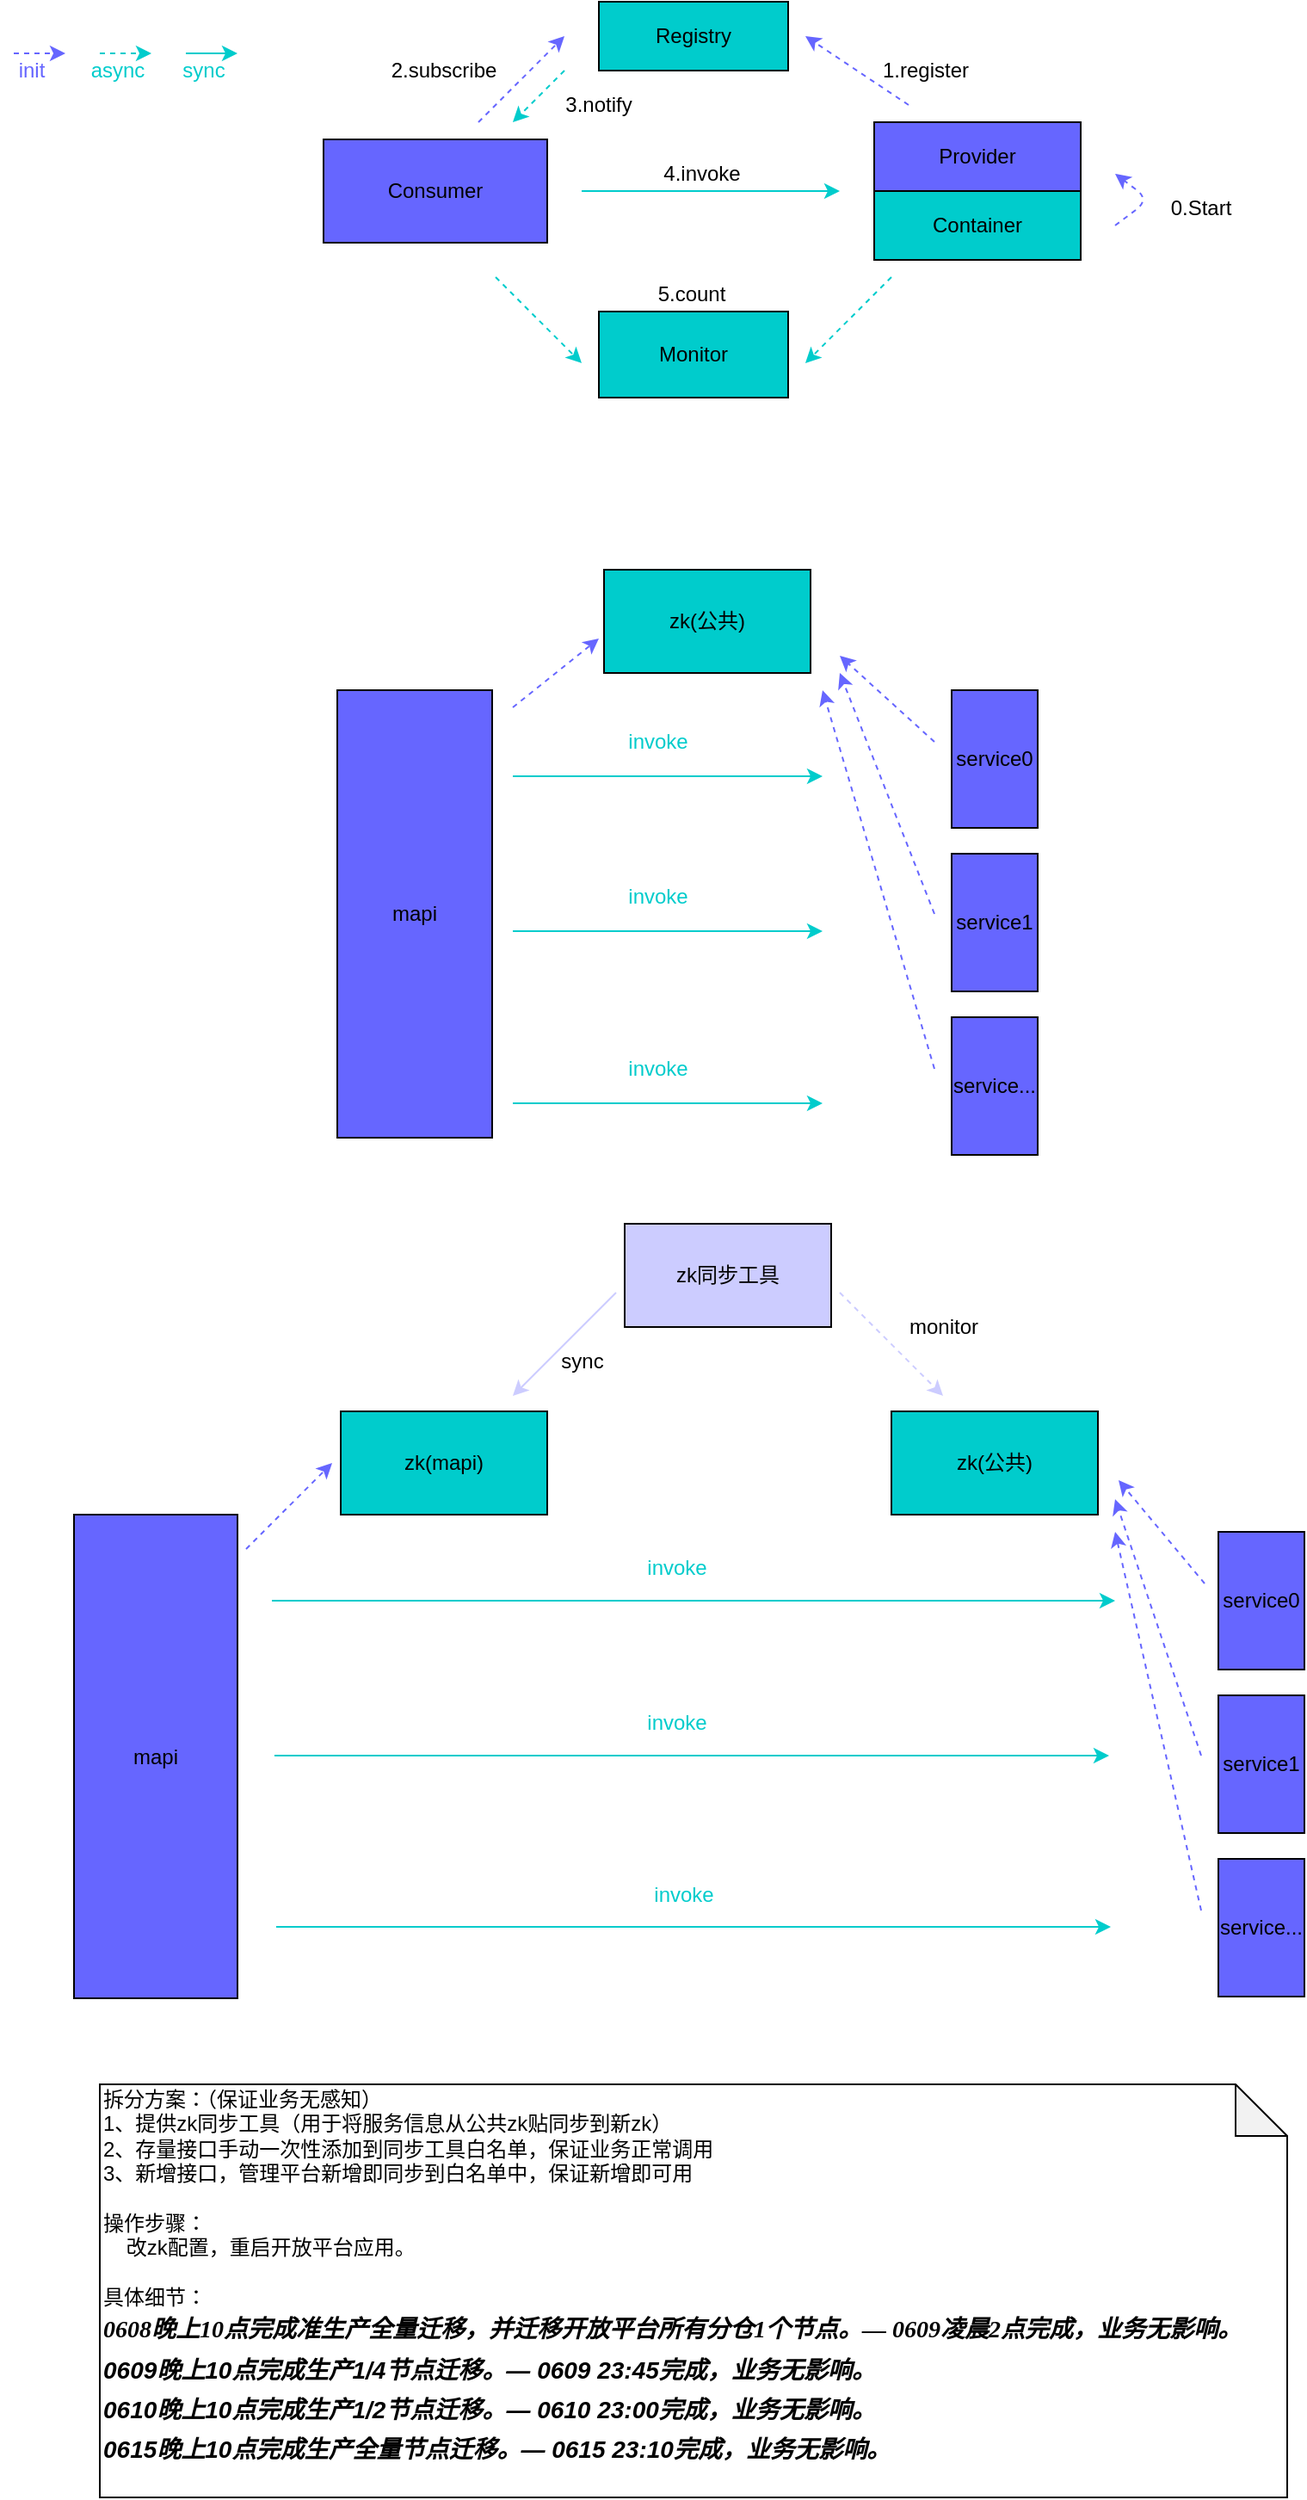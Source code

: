 <mxfile version="14.6.3" type="github">
  <diagram id="a1nuj7lRao3htMlj_kn8" name="Page-1">
    <mxGraphModel dx="942" dy="592" grid="1" gridSize="10" guides="1" tooltips="1" connect="1" arrows="1" fold="1" page="1" pageScale="1" pageWidth="827" pageHeight="1169" math="0" shadow="0">
      <root>
        <mxCell id="0" />
        <mxCell id="1" parent="0" />
        <mxCell id="aKsnHq3jc2LBKRgAsw1n-1" value="Consumer" style="rounded=0;whiteSpace=wrap;html=1;fillColor=#6666FF;" parent="1" vertex="1">
          <mxGeometry x="220" y="90" width="130" height="60" as="geometry" />
        </mxCell>
        <mxCell id="aKsnHq3jc2LBKRgAsw1n-2" value="Provider" style="rounded=0;whiteSpace=wrap;html=1;fillColor=#6666FF;" parent="1" vertex="1">
          <mxGeometry x="540" y="80" width="120" height="40" as="geometry" />
        </mxCell>
        <mxCell id="aKsnHq3jc2LBKRgAsw1n-3" value="Container" style="rounded=0;whiteSpace=wrap;html=1;fillColor=#00CCCC;" parent="1" vertex="1">
          <mxGeometry x="540" y="120" width="120" height="40" as="geometry" />
        </mxCell>
        <mxCell id="aKsnHq3jc2LBKRgAsw1n-4" value="Registry" style="rounded=0;whiteSpace=wrap;html=1;fillColor=#00CCCC;" parent="1" vertex="1">
          <mxGeometry x="380" y="10" width="110" height="40" as="geometry" />
        </mxCell>
        <mxCell id="aKsnHq3jc2LBKRgAsw1n-5" value="" style="endArrow=classic;html=1;dashed=1;strokeColor=#6666FF;" parent="1" edge="1">
          <mxGeometry width="50" height="50" relative="1" as="geometry">
            <mxPoint x="310" y="80" as="sourcePoint" />
            <mxPoint x="360" y="30" as="targetPoint" />
          </mxGeometry>
        </mxCell>
        <mxCell id="aKsnHq3jc2LBKRgAsw1n-7" value="" style="endArrow=classic;html=1;dashed=1;strokeColor=#00CCCC;" parent="1" edge="1">
          <mxGeometry width="50" height="50" relative="1" as="geometry">
            <mxPoint x="360" y="50" as="sourcePoint" />
            <mxPoint x="330" y="80" as="targetPoint" />
          </mxGeometry>
        </mxCell>
        <mxCell id="aKsnHq3jc2LBKRgAsw1n-8" value="" style="endArrow=classic;html=1;dashed=1;strokeColor=#6666FF;" parent="1" edge="1">
          <mxGeometry width="50" height="50" relative="1" as="geometry">
            <mxPoint x="560" y="70" as="sourcePoint" />
            <mxPoint x="500" y="30" as="targetPoint" />
          </mxGeometry>
        </mxCell>
        <mxCell id="aKsnHq3jc2LBKRgAsw1n-9" value="" style="endArrow=classic;html=1;strokeColor=#00CCCC;" parent="1" edge="1">
          <mxGeometry width="50" height="50" relative="1" as="geometry">
            <mxPoint x="370" y="120" as="sourcePoint" />
            <mxPoint x="520" y="120" as="targetPoint" />
          </mxGeometry>
        </mxCell>
        <mxCell id="aKsnHq3jc2LBKRgAsw1n-10" value="Monitor" style="rounded=0;whiteSpace=wrap;html=1;fillColor=#00CCCC;" parent="1" vertex="1">
          <mxGeometry x="380" y="190" width="110" height="50" as="geometry" />
        </mxCell>
        <mxCell id="aKsnHq3jc2LBKRgAsw1n-11" value="" style="endArrow=classic;html=1;dashed=1;strokeColor=#00CCCC;" parent="1" edge="1">
          <mxGeometry width="50" height="50" relative="1" as="geometry">
            <mxPoint x="550" y="170" as="sourcePoint" />
            <mxPoint x="500" y="220" as="targetPoint" />
          </mxGeometry>
        </mxCell>
        <mxCell id="aKsnHq3jc2LBKRgAsw1n-12" value="" style="endArrow=classic;html=1;dashed=1;strokeColor=#00CCCC;" parent="1" edge="1">
          <mxGeometry width="50" height="50" relative="1" as="geometry">
            <mxPoint x="320" y="170" as="sourcePoint" />
            <mxPoint x="370" y="220" as="targetPoint" />
          </mxGeometry>
        </mxCell>
        <mxCell id="aKsnHq3jc2LBKRgAsw1n-13" value="" style="endArrow=classic;html=1;dashed=1;strokeColor=#6666FF;" parent="1" edge="1">
          <mxGeometry width="50" height="50" relative="1" as="geometry">
            <mxPoint x="680" y="140" as="sourcePoint" />
            <mxPoint x="680" y="110" as="targetPoint" />
            <Array as="points">
              <mxPoint x="700" y="125" />
            </Array>
          </mxGeometry>
        </mxCell>
        <mxCell id="aKsnHq3jc2LBKRgAsw1n-25" value="0.Start" style="text;html=1;strokeColor=none;fillColor=none;align=center;verticalAlign=middle;whiteSpace=wrap;rounded=0;" parent="1" vertex="1">
          <mxGeometry x="710" y="120" width="40" height="20" as="geometry" />
        </mxCell>
        <mxCell id="aKsnHq3jc2LBKRgAsw1n-26" value="1.register" style="text;html=1;strokeColor=none;fillColor=none;align=center;verticalAlign=middle;whiteSpace=wrap;rounded=0;" parent="1" vertex="1">
          <mxGeometry x="550" y="40" width="40" height="20" as="geometry" />
        </mxCell>
        <mxCell id="aKsnHq3jc2LBKRgAsw1n-28" value="2.subscribe" style="text;html=1;strokeColor=none;fillColor=none;align=center;verticalAlign=middle;whiteSpace=wrap;rounded=0;" parent="1" vertex="1">
          <mxGeometry x="270" y="40" width="40" height="20" as="geometry" />
        </mxCell>
        <mxCell id="aKsnHq3jc2LBKRgAsw1n-29" value="3.notify" style="text;html=1;strokeColor=none;fillColor=none;align=center;verticalAlign=middle;whiteSpace=wrap;rounded=0;" parent="1" vertex="1">
          <mxGeometry x="360" y="60" width="40" height="20" as="geometry" />
        </mxCell>
        <mxCell id="aKsnHq3jc2LBKRgAsw1n-30" value="4.invoke" style="text;html=1;strokeColor=none;fillColor=none;align=center;verticalAlign=middle;whiteSpace=wrap;rounded=0;" parent="1" vertex="1">
          <mxGeometry x="420" y="100" width="40" height="20" as="geometry" />
        </mxCell>
        <mxCell id="aKsnHq3jc2LBKRgAsw1n-32" value="5.count" style="text;html=1;strokeColor=none;fillColor=none;align=center;verticalAlign=middle;whiteSpace=wrap;rounded=0;" parent="1" vertex="1">
          <mxGeometry x="414" y="170" width="40" height="20" as="geometry" />
        </mxCell>
        <mxCell id="aKsnHq3jc2LBKRgAsw1n-47" value="" style="endArrow=classic;html=1;dashed=1;strokeColor=#6666FF;" parent="1" edge="1">
          <mxGeometry width="50" height="50" relative="1" as="geometry">
            <mxPoint x="40" y="40" as="sourcePoint" />
            <mxPoint x="70" y="40" as="targetPoint" />
          </mxGeometry>
        </mxCell>
        <mxCell id="aKsnHq3jc2LBKRgAsw1n-48" value="" style="endArrow=classic;html=1;dashed=1;strokeColor=#00CCCC;" parent="1" edge="1">
          <mxGeometry width="50" height="50" relative="1" as="geometry">
            <mxPoint x="90" y="40" as="sourcePoint" />
            <mxPoint x="120" y="40" as="targetPoint" />
          </mxGeometry>
        </mxCell>
        <mxCell id="aKsnHq3jc2LBKRgAsw1n-49" value="" style="endArrow=classic;html=1;strokeColor=#00CCCC;" parent="1" edge="1">
          <mxGeometry width="50" height="50" relative="1" as="geometry">
            <mxPoint x="140" y="40" as="sourcePoint" />
            <mxPoint x="170" y="40" as="targetPoint" />
          </mxGeometry>
        </mxCell>
        <mxCell id="aKsnHq3jc2LBKRgAsw1n-50" value="&lt;font color=&quot;#6666ff&quot;&gt;init&lt;/font&gt;" style="text;html=1;align=center;verticalAlign=middle;resizable=0;points=[];autosize=1;strokeColor=none;" parent="1" vertex="1">
          <mxGeometry x="35" y="40" width="30" height="20" as="geometry" />
        </mxCell>
        <mxCell id="aKsnHq3jc2LBKRgAsw1n-51" value="&lt;font color=&quot;#00cccc&quot;&gt;async&lt;/font&gt;" style="text;html=1;align=center;verticalAlign=middle;resizable=0;points=[];autosize=1;strokeColor=none;" parent="1" vertex="1">
          <mxGeometry x="75" y="40" width="50" height="20" as="geometry" />
        </mxCell>
        <mxCell id="aKsnHq3jc2LBKRgAsw1n-52" value="&lt;font color=&quot;#00cccc&quot;&gt;sync&lt;/font&gt;" style="text;html=1;align=center;verticalAlign=middle;resizable=0;points=[];autosize=1;strokeColor=none;" parent="1" vertex="1">
          <mxGeometry x="130" y="40" width="40" height="20" as="geometry" />
        </mxCell>
        <mxCell id="aKsnHq3jc2LBKRgAsw1n-55" value="mapi" style="whiteSpace=wrap;html=1;fillColor=#6666FF;" parent="1" vertex="1">
          <mxGeometry x="228" y="410" width="90" height="260" as="geometry" />
        </mxCell>
        <mxCell id="aKsnHq3jc2LBKRgAsw1n-56" value="service0" style="whiteSpace=wrap;html=1;fillColor=#6666FF;" parent="1" vertex="1">
          <mxGeometry x="585" y="410" width="50" height="80" as="geometry" />
        </mxCell>
        <mxCell id="aKsnHq3jc2LBKRgAsw1n-57" value="service1" style="whiteSpace=wrap;html=1;fillColor=#6666FF;" parent="1" vertex="1">
          <mxGeometry x="585" y="505" width="50" height="80" as="geometry" />
        </mxCell>
        <mxCell id="aKsnHq3jc2LBKRgAsw1n-58" value="service..." style="whiteSpace=wrap;html=1;fillColor=#6666FF;" parent="1" vertex="1">
          <mxGeometry x="585" y="600" width="50" height="80" as="geometry" />
        </mxCell>
        <mxCell id="aKsnHq3jc2LBKRgAsw1n-62" value="zk(公共)" style="whiteSpace=wrap;html=1;fillColor=#00CCCC;" parent="1" vertex="1">
          <mxGeometry x="383" y="340" width="120" height="60" as="geometry" />
        </mxCell>
        <mxCell id="aKsnHq3jc2LBKRgAsw1n-64" value="" style="endArrow=classic;html=1;strokeColor=#6666FF;dashed=1;" parent="1" edge="1">
          <mxGeometry width="50" height="50" relative="1" as="geometry">
            <mxPoint x="575" y="440" as="sourcePoint" />
            <mxPoint x="520" y="390" as="targetPoint" />
          </mxGeometry>
        </mxCell>
        <mxCell id="aKsnHq3jc2LBKRgAsw1n-67" value="" style="endArrow=classic;html=1;dashed=1;strokeColor=#6666FF;" parent="1" edge="1">
          <mxGeometry width="50" height="50" relative="1" as="geometry">
            <mxPoint x="330" y="420" as="sourcePoint" />
            <mxPoint x="380" y="380" as="targetPoint" />
          </mxGeometry>
        </mxCell>
        <mxCell id="aKsnHq3jc2LBKRgAsw1n-68" value="" style="endArrow=classic;html=1;strokeColor=#00CCCC;" parent="1" edge="1">
          <mxGeometry width="50" height="50" relative="1" as="geometry">
            <mxPoint x="330" y="460" as="sourcePoint" />
            <mxPoint x="510" y="460" as="targetPoint" />
          </mxGeometry>
        </mxCell>
        <mxCell id="aKsnHq3jc2LBKRgAsw1n-69" value="" style="endArrow=classic;html=1;strokeColor=#00CCCC;" parent="1" edge="1">
          <mxGeometry width="50" height="50" relative="1" as="geometry">
            <mxPoint x="330" y="550" as="sourcePoint" />
            <mxPoint x="510" y="550" as="targetPoint" />
          </mxGeometry>
        </mxCell>
        <mxCell id="aKsnHq3jc2LBKRgAsw1n-70" value="" style="endArrow=classic;html=1;strokeColor=#00CCCC;" parent="1" edge="1">
          <mxGeometry width="50" height="50" relative="1" as="geometry">
            <mxPoint x="330" y="650" as="sourcePoint" />
            <mxPoint x="510" y="650" as="targetPoint" />
          </mxGeometry>
        </mxCell>
        <mxCell id="aKsnHq3jc2LBKRgAsw1n-71" value="" style="endArrow=classic;html=1;strokeColor=#6666FF;dashed=1;" parent="1" edge="1">
          <mxGeometry width="50" height="50" relative="1" as="geometry">
            <mxPoint x="575" y="540" as="sourcePoint" />
            <mxPoint x="520" y="400" as="targetPoint" />
          </mxGeometry>
        </mxCell>
        <mxCell id="aKsnHq3jc2LBKRgAsw1n-72" value="" style="endArrow=classic;html=1;strokeColor=#6666FF;dashed=1;" parent="1" edge="1">
          <mxGeometry width="50" height="50" relative="1" as="geometry">
            <mxPoint x="575" y="630" as="sourcePoint" />
            <mxPoint x="510" y="410" as="targetPoint" />
          </mxGeometry>
        </mxCell>
        <mxCell id="aKsnHq3jc2LBKRgAsw1n-73" value="mapi" style="whiteSpace=wrap;html=1;fillColor=#6666FF;" parent="1" vertex="1">
          <mxGeometry x="75" y="889" width="95" height="281" as="geometry" />
        </mxCell>
        <mxCell id="aKsnHq3jc2LBKRgAsw1n-74" value="service0" style="whiteSpace=wrap;html=1;fillColor=#6666FF;" parent="1" vertex="1">
          <mxGeometry x="740" y="899" width="50" height="80" as="geometry" />
        </mxCell>
        <mxCell id="aKsnHq3jc2LBKRgAsw1n-75" value="service1" style="whiteSpace=wrap;html=1;fillColor=#6666FF;" parent="1" vertex="1">
          <mxGeometry x="740" y="994" width="50" height="80" as="geometry" />
        </mxCell>
        <mxCell id="aKsnHq3jc2LBKRgAsw1n-76" value="service..." style="whiteSpace=wrap;html=1;fillColor=#6666FF;" parent="1" vertex="1">
          <mxGeometry x="740" y="1089" width="50" height="80" as="geometry" />
        </mxCell>
        <mxCell id="aKsnHq3jc2LBKRgAsw1n-77" value="zk(公共)" style="whiteSpace=wrap;html=1;fillColor=#00CCCC;" parent="1" vertex="1">
          <mxGeometry x="550" y="829" width="120" height="60" as="geometry" />
        </mxCell>
        <mxCell id="aKsnHq3jc2LBKRgAsw1n-78" value="" style="endArrow=classic;html=1;strokeColor=#6666FF;dashed=1;" parent="1" edge="1">
          <mxGeometry width="50" height="50" relative="1" as="geometry">
            <mxPoint x="732" y="929" as="sourcePoint" />
            <mxPoint x="682" y="869" as="targetPoint" />
          </mxGeometry>
        </mxCell>
        <mxCell id="aKsnHq3jc2LBKRgAsw1n-79" value="" style="endArrow=classic;html=1;dashed=1;strokeColor=#6666FF;" parent="1" edge="1">
          <mxGeometry width="50" height="50" relative="1" as="geometry">
            <mxPoint x="175" y="909" as="sourcePoint" />
            <mxPoint x="225" y="859" as="targetPoint" />
          </mxGeometry>
        </mxCell>
        <mxCell id="aKsnHq3jc2LBKRgAsw1n-80" value="" style="endArrow=classic;html=1;strokeColor=#00CCCC;" parent="1" edge="1">
          <mxGeometry width="50" height="50" relative="1" as="geometry">
            <mxPoint x="190" y="939" as="sourcePoint" />
            <mxPoint x="680" y="939" as="targetPoint" />
          </mxGeometry>
        </mxCell>
        <mxCell id="aKsnHq3jc2LBKRgAsw1n-81" value="" style="endArrow=classic;html=1;strokeColor=#00CCCC;" parent="1" edge="1">
          <mxGeometry width="50" height="50" relative="1" as="geometry">
            <mxPoint x="191.5" y="1029" as="sourcePoint" />
            <mxPoint x="676.5" y="1029" as="targetPoint" />
          </mxGeometry>
        </mxCell>
        <mxCell id="aKsnHq3jc2LBKRgAsw1n-82" value="" style="endArrow=classic;html=1;strokeColor=#00CCCC;" parent="1" edge="1">
          <mxGeometry width="50" height="50" relative="1" as="geometry">
            <mxPoint x="192.5" y="1128.5" as="sourcePoint" />
            <mxPoint x="677.5" y="1128.5" as="targetPoint" />
          </mxGeometry>
        </mxCell>
        <mxCell id="aKsnHq3jc2LBKRgAsw1n-83" value="" style="endArrow=classic;html=1;strokeColor=#6666FF;dashed=1;" parent="1" edge="1">
          <mxGeometry width="50" height="50" relative="1" as="geometry">
            <mxPoint x="730" y="1029" as="sourcePoint" />
            <mxPoint x="680" y="880" as="targetPoint" />
          </mxGeometry>
        </mxCell>
        <mxCell id="aKsnHq3jc2LBKRgAsw1n-84" value="" style="endArrow=classic;html=1;strokeColor=#6666FF;dashed=1;" parent="1" edge="1">
          <mxGeometry width="50" height="50" relative="1" as="geometry">
            <mxPoint x="730" y="1119" as="sourcePoint" />
            <mxPoint x="680" y="899" as="targetPoint" />
          </mxGeometry>
        </mxCell>
        <mxCell id="aKsnHq3jc2LBKRgAsw1n-85" value="zk(mapi)" style="whiteSpace=wrap;html=1;fillColor=#00CCCC;" parent="1" vertex="1">
          <mxGeometry x="230" y="829" width="120" height="60" as="geometry" />
        </mxCell>
        <mxCell id="aKsnHq3jc2LBKRgAsw1n-86" value="zk同步工具" style="whiteSpace=wrap;html=1;fillColor=#CCCCFF;" parent="1" vertex="1">
          <mxGeometry x="395" y="720" width="120" height="60" as="geometry" />
        </mxCell>
        <mxCell id="aKsnHq3jc2LBKRgAsw1n-87" value="" style="endArrow=classic;html=1;dashed=1;strokeColor=#CCCCFF;" parent="1" edge="1">
          <mxGeometry width="50" height="50" relative="1" as="geometry">
            <mxPoint x="520" y="760" as="sourcePoint" />
            <mxPoint x="580" y="820" as="targetPoint" />
          </mxGeometry>
        </mxCell>
        <mxCell id="aKsnHq3jc2LBKRgAsw1n-88" value="monitor" style="text;html=1;align=center;verticalAlign=middle;resizable=0;points=[];autosize=1;strokeColor=none;" parent="1" vertex="1">
          <mxGeometry x="550" y="770" width="60" height="20" as="geometry" />
        </mxCell>
        <mxCell id="aKsnHq3jc2LBKRgAsw1n-89" value="" style="endArrow=classic;html=1;strokeColor=#CCCCFF;" parent="1" edge="1">
          <mxGeometry width="50" height="50" relative="1" as="geometry">
            <mxPoint x="390" y="760" as="sourcePoint" />
            <mxPoint x="330" y="820" as="targetPoint" />
          </mxGeometry>
        </mxCell>
        <mxCell id="aKsnHq3jc2LBKRgAsw1n-90" value="sync" style="text;html=1;align=center;verticalAlign=middle;resizable=0;points=[];autosize=1;strokeColor=none;" parent="1" vertex="1">
          <mxGeometry x="350" y="790" width="40" height="20" as="geometry" />
        </mxCell>
        <mxCell id="aKsnHq3jc2LBKRgAsw1n-91" value="&lt;font color=&quot;#00cccc&quot;&gt;invoke&lt;/font&gt;" style="text;html=1;align=center;verticalAlign=middle;resizable=0;points=[];autosize=1;strokeColor=none;" parent="1" vertex="1">
          <mxGeometry x="400" y="910" width="50" height="20" as="geometry" />
        </mxCell>
        <mxCell id="aKsnHq3jc2LBKRgAsw1n-92" value="&lt;font color=&quot;#00cccc&quot;&gt;invoke&lt;/font&gt;" style="text;html=1;align=center;verticalAlign=middle;resizable=0;points=[];autosize=1;strokeColor=none;" parent="1" vertex="1">
          <mxGeometry x="400" y="1000" width="50" height="20" as="geometry" />
        </mxCell>
        <mxCell id="aKsnHq3jc2LBKRgAsw1n-93" value="&lt;font color=&quot;#00cccc&quot;&gt;invoke&lt;/font&gt;" style="text;html=1;align=center;verticalAlign=middle;resizable=0;points=[];autosize=1;strokeColor=none;" parent="1" vertex="1">
          <mxGeometry x="404" y="1100" width="50" height="20" as="geometry" />
        </mxCell>
        <mxCell id="aKsnHq3jc2LBKRgAsw1n-94" value="&lt;span style=&quot;color: rgb(0 , 204 , 204)&quot;&gt;invoke&lt;/span&gt;" style="text;html=1;align=center;verticalAlign=middle;resizable=0;points=[];autosize=1;strokeColor=none;" parent="1" vertex="1">
          <mxGeometry x="389" y="430" width="50" height="20" as="geometry" />
        </mxCell>
        <mxCell id="aKsnHq3jc2LBKRgAsw1n-95" value="&lt;span style=&quot;color: rgb(0 , 204 , 204)&quot;&gt;invoke&lt;/span&gt;" style="text;html=1;align=center;verticalAlign=middle;resizable=0;points=[];autosize=1;strokeColor=none;" parent="1" vertex="1">
          <mxGeometry x="389" y="520" width="50" height="20" as="geometry" />
        </mxCell>
        <mxCell id="aKsnHq3jc2LBKRgAsw1n-96" value="&lt;span style=&quot;color: rgb(0 , 204 , 204)&quot;&gt;invoke&lt;/span&gt;" style="text;html=1;align=center;verticalAlign=middle;resizable=0;points=[];autosize=1;strokeColor=none;" parent="1" vertex="1">
          <mxGeometry x="389" y="620" width="50" height="20" as="geometry" />
        </mxCell>
        <mxCell id="vtxpiJpj3A3LNGBXoimZ-2" value="拆分方案：（保证业务无感知）&lt;br&gt;1、提供zk同步工具（用于将服务信息从公共zk贴同步到新zk）&lt;br&gt;2、存量接口手动一次性添加到同步工具白名单，保证业务正常调用&lt;br&gt;&lt;div&gt;&lt;span&gt;3、新增接口，管理平台新增即同步到白名单中，保证新增即可用&lt;/span&gt;&lt;/div&gt;&lt;div&gt;&lt;span&gt;&lt;br&gt;&lt;/span&gt;&lt;/div&gt;&lt;div&gt;&lt;span&gt;操作步骤：&lt;/span&gt;&lt;/div&gt;&lt;div&gt;&lt;span&gt;&amp;nbsp; &amp;nbsp; 改zk配置，重启开放平台应用。&lt;/span&gt;&lt;/div&gt;&lt;div&gt;&lt;span&gt;&lt;br&gt;&lt;/span&gt;&lt;/div&gt;&lt;div&gt;具体细节：&lt;/div&gt;&lt;div&gt;&lt;div style=&quot;font-family: &amp;#34;microsoft yahei ui&amp;#34; ; font-size: 14px ; line-height: 21px ; background-color: rgb(255 , 255 , 255)&quot;&gt;&lt;div style=&quot;font-family: &amp;#34;helvetica&amp;#34; , &amp;#34;helvetica&amp;#34; , , ; line-height: 22.4px&quot;&gt;&lt;em&gt;&lt;strong&gt;0608晚上10点完成准生产全量迁移，并迁移开放平台所有分仓1个节点。— 0609凌晨2点完成，&lt;/strong&gt;&lt;/em&gt;&lt;em&gt;&lt;strong&gt;&lt;font face=&quot;Helvetica, Helvetica, 微软雅黑, 宋体&quot;&gt;业务无影响&lt;/font&gt;&lt;/strong&gt;&lt;/em&gt;&lt;em&gt;&lt;strong&gt;。&lt;/strong&gt;&lt;/em&gt;&lt;/div&gt;&lt;div style=&quot;line-height: 22.4px&quot;&gt;&lt;em&gt;&lt;strong&gt;&lt;font face=&quot;Helvetica, Helvetica, 微软雅黑, 宋体&quot;&gt;0609晚上10点完成生产1/4节点迁移。— 0609 23:45完成，业务无影响。&lt;/font&gt;&lt;/strong&gt;&lt;/em&gt;&lt;/div&gt;&lt;div style=&quot;line-height: 22.4px&quot;&gt;&lt;font face=&quot;Helvetica, Helvetica, 微软雅黑, 宋体&quot;&gt;&lt;b&gt;&lt;i&gt;0610晚上10点完成生产1/2节点迁移。&lt;/i&gt;&lt;/b&gt;&lt;/font&gt;&lt;em style=&quot;font-size: 10.5pt ; line-height: 22.4px ; background-color: transparent&quot;&gt;&lt;strong&gt;&lt;font face=&quot;Helvetica, Helvetica, 微软雅黑, 宋体&quot;&gt;— 0610 23:00完成，&lt;/font&gt;&lt;/strong&gt;&lt;em&gt;&lt;strong&gt;&lt;font face=&quot;Helvetica, Helvetica, 微软雅黑, 宋体&quot;&gt;业务无影响&lt;/font&gt;&lt;/strong&gt;&lt;/em&gt;&lt;strong&gt;&lt;font face=&quot;Helvetica, Helvetica, 微软雅黑, 宋体&quot;&gt;。&lt;/font&gt;&lt;/strong&gt;&lt;/em&gt;&lt;/div&gt;&lt;/div&gt;&lt;div style=&quot;font-family: &amp;#34;microsoft yahei ui&amp;#34; ; font-size: 14px ; line-height: 22.4px ; background-color: rgb(255 , 255 , 255)&quot;&gt;&lt;span class=&quot; classDarkfont&quot; style=&quot;line-height: 22.4px&quot;&gt;&lt;font face=&quot;Helvetica, Helvetica, 微软雅黑, 宋体&quot;&gt;&lt;b&gt;&lt;i&gt;0615晚上10点完成生产全量节点迁移。&lt;/i&gt;&lt;/b&gt;&lt;/font&gt;&lt;/span&gt;&lt;em style=&quot;font-size: 10.5pt ; line-height: 22.4px ; background-color: transparent&quot;&gt;&lt;strong&gt;&lt;font face=&quot;Helvetica, Helvetica, 微软雅黑, 宋体&quot;&gt;— 0615 23:10完成，&lt;/font&gt;&lt;/strong&gt;&lt;em&gt;&lt;strong&gt;&lt;font face=&quot;Helvetica, Helvetica, 微软雅黑, 宋体&quot;&gt;业务无影响&lt;/font&gt;&lt;/strong&gt;&lt;/em&gt;&lt;strong&gt;&lt;font face=&quot;Helvetica, Helvetica, 微软雅黑, 宋体&quot;&gt;。&lt;/font&gt;&lt;/strong&gt;&lt;/em&gt;&lt;/div&gt;&lt;/div&gt;&lt;div&gt;&lt;span&gt;&lt;br&gt;&lt;/span&gt;&lt;/div&gt;" style="shape=note;whiteSpace=wrap;html=1;backgroundOutline=1;darkOpacity=0.05;align=left;" vertex="1" parent="1">
          <mxGeometry x="90" y="1220" width="690" height="240" as="geometry" />
        </mxCell>
      </root>
    </mxGraphModel>
  </diagram>
</mxfile>
